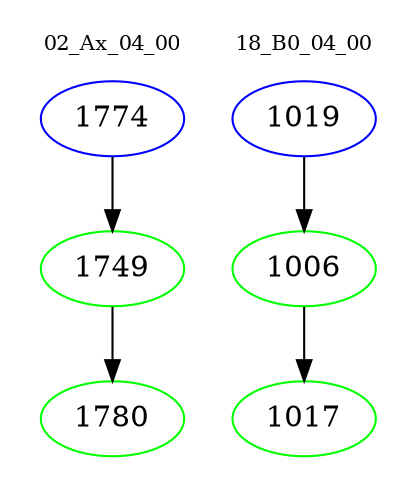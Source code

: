 digraph{
subgraph cluster_0 {
color = white
label = "02_Ax_04_00";
fontsize=10;
T0_1774 [label="1774", color="blue"]
T0_1774 -> T0_1749 [color="black"]
T0_1749 [label="1749", color="green"]
T0_1749 -> T0_1780 [color="black"]
T0_1780 [label="1780", color="green"]
}
subgraph cluster_1 {
color = white
label = "18_B0_04_00";
fontsize=10;
T1_1019 [label="1019", color="blue"]
T1_1019 -> T1_1006 [color="black"]
T1_1006 [label="1006", color="green"]
T1_1006 -> T1_1017 [color="black"]
T1_1017 [label="1017", color="green"]
}
}

